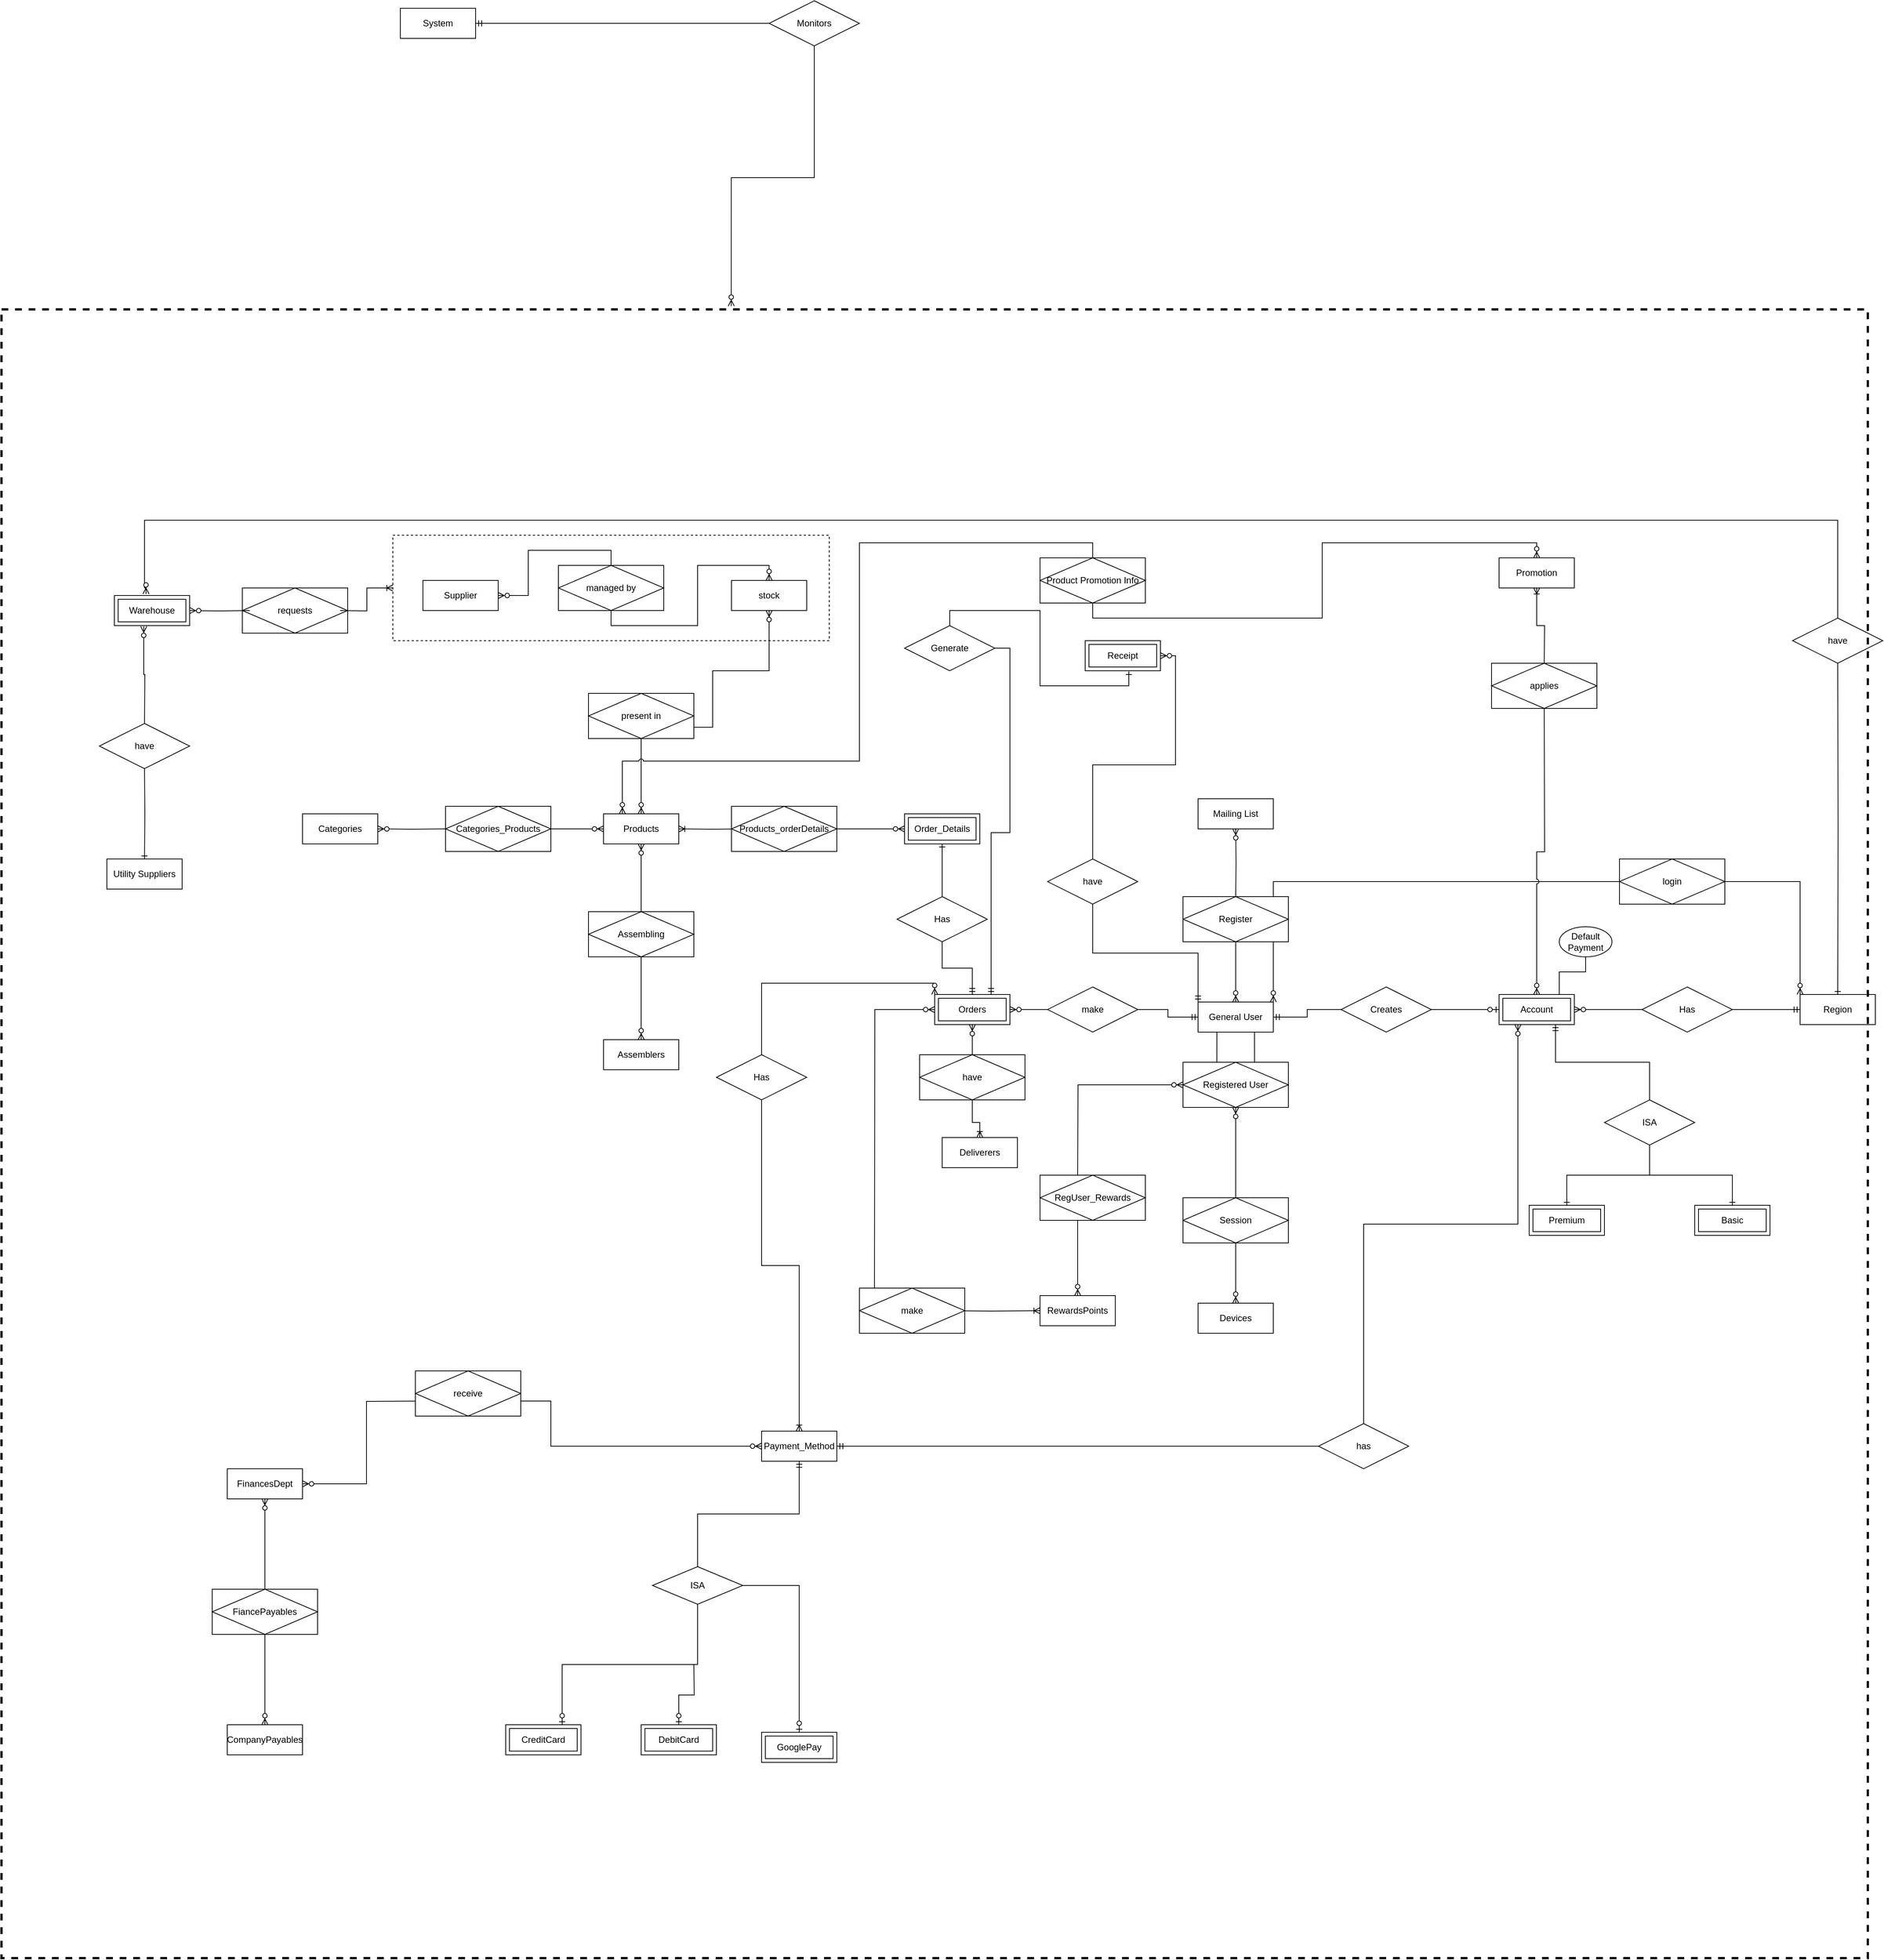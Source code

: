 <mxfile version="15.4.0" type="device"><diagram id="lLwFwpVOVjMw4JfB7SXQ" name="Page-1"><mxGraphModel dx="4601" dy="968" grid="1" gridSize="10" guides="1" tooltips="1" connect="1" arrows="1" fold="1" page="1" pageScale="1" pageWidth="3300" pageHeight="4681" math="0" shadow="0"><root><mxCell id="0"/><mxCell id="1" parent="0"/><mxCell id="LDDoB0KjO79u28bLE7Sz-1" style="edgeStyle=orthogonalEdgeStyle;rounded=0;orthogonalLoop=1;jettySize=auto;html=1;entryX=0.5;entryY=1;entryDx=0;entryDy=0;endArrow=none;endFill=0;startArrow=ERzeroToMany;startFill=1;" parent="1" source="LDDoB0KjO79u28bLE7Sz-8" edge="1"><mxGeometry relative="1" as="geometry"><mxPoint x="-1270" y="1990" as="targetPoint"/></mxGeometry></mxCell><mxCell id="LDDoB0KjO79u28bLE7Sz-2" style="edgeStyle=orthogonalEdgeStyle;rounded=0;orthogonalLoop=1;jettySize=auto;html=1;entryX=0;entryY=0.5;entryDx=0;entryDy=0;startArrow=ERmandOne;startFill=0;endArrow=none;endFill=0;" parent="1" source="LDDoB0KjO79u28bLE7Sz-8" target="LDDoB0KjO79u28bLE7Sz-19" edge="1"><mxGeometry relative="1" as="geometry"/></mxCell><mxCell id="LDDoB0KjO79u28bLE7Sz-3" style="edgeStyle=orthogonalEdgeStyle;rounded=0;orthogonalLoop=1;jettySize=auto;html=1;entryX=1;entryY=0.5;entryDx=0;entryDy=0;startArrow=ERmandOne;startFill=0;endArrow=none;endFill=0;" parent="1" source="LDDoB0KjO79u28bLE7Sz-8" target="LDDoB0KjO79u28bLE7Sz-39" edge="1"><mxGeometry relative="1" as="geometry"/></mxCell><mxCell id="LDDoB0KjO79u28bLE7Sz-4" style="edgeStyle=orthogonalEdgeStyle;rounded=0;orthogonalLoop=1;jettySize=auto;html=1;exitX=0;exitY=0;exitDx=0;exitDy=0;entryX=0.5;entryY=1;entryDx=0;entryDy=0;startArrow=ERmandOne;startFill=0;endArrow=none;endFill=0;" parent="1" source="LDDoB0KjO79u28bLE7Sz-8" target="LDDoB0KjO79u28bLE7Sz-98" edge="1"><mxGeometry relative="1" as="geometry"/></mxCell><mxCell id="LDDoB0KjO79u28bLE7Sz-5" style="edgeStyle=orthogonalEdgeStyle;rounded=0;orthogonalLoop=1;jettySize=auto;html=1;exitX=1;exitY=0;exitDx=0;exitDy=0;entryX=0;entryY=0.5;entryDx=0;entryDy=0;endArrow=none;endFill=0;startArrow=ERzeroToMany;startFill=1;jumpStyle=arc;" parent="1" source="LDDoB0KjO79u28bLE7Sz-8" target="LDDoB0KjO79u28bLE7Sz-104" edge="1"><mxGeometry relative="1" as="geometry"><mxPoint x="-880" y="1910" as="targetPoint"/></mxGeometry></mxCell><mxCell id="LDDoB0KjO79u28bLE7Sz-6" style="edgeStyle=orthogonalEdgeStyle;rounded=0;orthogonalLoop=1;jettySize=auto;html=1;exitX=0.25;exitY=1;exitDx=0;exitDy=0;entryX=0.321;entryY=0.083;entryDx=0;entryDy=0;entryPerimeter=0;startArrow=none;startFill=0;endArrow=none;endFill=0;" parent="1" source="LDDoB0KjO79u28bLE7Sz-8" target="LDDoB0KjO79u28bLE7Sz-14" edge="1"><mxGeometry relative="1" as="geometry"/></mxCell><mxCell id="LDDoB0KjO79u28bLE7Sz-7" style="edgeStyle=orthogonalEdgeStyle;rounded=0;orthogonalLoop=1;jettySize=auto;html=1;exitX=0.75;exitY=1;exitDx=0;exitDy=0;entryX=0.679;entryY=0;entryDx=0;entryDy=0;entryPerimeter=0;startArrow=none;startFill=0;endArrow=none;endFill=0;" parent="1" source="LDDoB0KjO79u28bLE7Sz-8" target="LDDoB0KjO79u28bLE7Sz-14" edge="1"><mxGeometry relative="1" as="geometry"/></mxCell><mxCell id="LDDoB0KjO79u28bLE7Sz-8" value="General User" style="whiteSpace=wrap;html=1;align=center;" parent="1" vertex="1"><mxGeometry x="-1320" y="2070" width="100" height="40" as="geometry"/></mxCell><mxCell id="LDDoB0KjO79u28bLE7Sz-9" value="Mailing List" style="whiteSpace=wrap;html=1;align=center;" parent="1" vertex="1"><mxGeometry x="-1320" y="1800" width="100" height="40" as="geometry"/></mxCell><mxCell id="LDDoB0KjO79u28bLE7Sz-10" style="edgeStyle=orthogonalEdgeStyle;rounded=0;orthogonalLoop=1;jettySize=auto;html=1;entryX=0.5;entryY=1;entryDx=0;entryDy=0;startArrow=none;startFill=0;endArrow=ERzeroToMany;endFill=0;" parent="1" target="LDDoB0KjO79u28bLE7Sz-9" edge="1"><mxGeometry relative="1" as="geometry"><mxPoint x="-1270" y="1930" as="sourcePoint"/></mxGeometry></mxCell><mxCell id="LDDoB0KjO79u28bLE7Sz-11" value="Register" style="shape=associativeEntity;whiteSpace=wrap;html=1;align=center;" parent="1" vertex="1"><mxGeometry x="-1340" y="1930" width="140" height="60" as="geometry"/></mxCell><mxCell id="LDDoB0KjO79u28bLE7Sz-12" style="edgeStyle=orthogonalEdgeStyle;rounded=0;orthogonalLoop=1;jettySize=auto;html=1;entryX=0.5;entryY=0;entryDx=0;entryDy=0;startArrow=ERzeroToMany;startFill=1;endArrow=none;endFill=0;" parent="1" source="LDDoB0KjO79u28bLE7Sz-14" target="LDDoB0KjO79u28bLE7Sz-16" edge="1"><mxGeometry relative="1" as="geometry"/></mxCell><mxCell id="LDDoB0KjO79u28bLE7Sz-13" style="edgeStyle=orthogonalEdgeStyle;rounded=0;orthogonalLoop=1;jettySize=auto;html=1;exitX=0;exitY=0.5;exitDx=0;exitDy=0;entryX=0.5;entryY=0;entryDx=0;entryDy=0;startArrow=ERzeroToMany;startFill=1;endArrow=none;endFill=0;" parent="1" source="LDDoB0KjO79u28bLE7Sz-14" edge="1"><mxGeometry relative="1" as="geometry"><mxPoint x="-1480" y="2300" as="targetPoint"/></mxGeometry></mxCell><mxCell id="LDDoB0KjO79u28bLE7Sz-14" value="Registered User" style="shape=associativeEntity;whiteSpace=wrap;html=1;align=center;" parent="1" vertex="1"><mxGeometry x="-1340" y="2150" width="140" height="60" as="geometry"/></mxCell><mxCell id="LDDoB0KjO79u28bLE7Sz-15" style="edgeStyle=orthogonalEdgeStyle;rounded=0;orthogonalLoop=1;jettySize=auto;html=1;entryX=0.5;entryY=0;entryDx=0;entryDy=0;startArrow=none;startFill=0;endArrow=ERzeroToMany;endFill=0;" parent="1" source="LDDoB0KjO79u28bLE7Sz-16" target="LDDoB0KjO79u28bLE7Sz-17" edge="1"><mxGeometry relative="1" as="geometry"/></mxCell><mxCell id="LDDoB0KjO79u28bLE7Sz-16" value="Session" style="shape=associativeEntity;whiteSpace=wrap;html=1;align=center;" parent="1" vertex="1"><mxGeometry x="-1340" y="2330" width="140" height="60" as="geometry"/></mxCell><mxCell id="LDDoB0KjO79u28bLE7Sz-17" value="Devices" style="whiteSpace=wrap;html=1;align=center;" parent="1" vertex="1"><mxGeometry x="-1320" y="2470" width="100" height="40" as="geometry"/></mxCell><mxCell id="LDDoB0KjO79u28bLE7Sz-18" style="edgeStyle=orthogonalEdgeStyle;rounded=0;orthogonalLoop=1;jettySize=auto;html=1;entryX=0;entryY=0.5;entryDx=0;entryDy=0;startArrow=none;startFill=0;endArrow=ERzeroToOne;endFill=0;" parent="1" source="LDDoB0KjO79u28bLE7Sz-19" target="LDDoB0KjO79u28bLE7Sz-23" edge="1"><mxGeometry relative="1" as="geometry"/></mxCell><mxCell id="LDDoB0KjO79u28bLE7Sz-19" value="Creates" style="shape=rhombus;perimeter=rhombusPerimeter;whiteSpace=wrap;html=1;align=center;" parent="1" vertex="1"><mxGeometry x="-1130" y="2050" width="120" height="60" as="geometry"/></mxCell><mxCell id="LDDoB0KjO79u28bLE7Sz-20" style="edgeStyle=orthogonalEdgeStyle;rounded=0;orthogonalLoop=1;jettySize=auto;html=1;entryX=0;entryY=0.5;entryDx=0;entryDy=0;startArrow=ERzeroToMany;startFill=1;endArrow=none;endFill=0;" parent="1" source="LDDoB0KjO79u28bLE7Sz-23" target="LDDoB0KjO79u28bLE7Sz-27" edge="1"><mxGeometry relative="1" as="geometry"/></mxCell><mxCell id="LDDoB0KjO79u28bLE7Sz-21" style="edgeStyle=orthogonalEdgeStyle;rounded=0;orthogonalLoop=1;jettySize=auto;html=1;exitX=0.75;exitY=1;exitDx=0;exitDy=0;startArrow=ERmandOne;startFill=0;endArrow=none;endFill=0;entryX=0.5;entryY=0;entryDx=0;entryDy=0;" parent="1" source="LDDoB0KjO79u28bLE7Sz-23" target="LDDoB0KjO79u28bLE7Sz-30" edge="1"><mxGeometry relative="1" as="geometry"><mxPoint x="-870" y="2150" as="targetPoint"/><Array as="points"><mxPoint x="-845" y="2150"/><mxPoint x="-720" y="2150"/></Array></mxGeometry></mxCell><mxCell id="LDDoB0KjO79u28bLE7Sz-22" style="edgeStyle=orthogonalEdgeStyle;rounded=0;orthogonalLoop=1;jettySize=auto;html=1;exitX=1;exitY=0;exitDx=0;exitDy=0;entryX=0.5;entryY=1;entryDx=0;entryDy=0;startArrow=none;startFill=0;endArrow=none;endFill=0;" parent="1" source="LDDoB0KjO79u28bLE7Sz-23" target="LDDoB0KjO79u28bLE7Sz-122" edge="1"><mxGeometry relative="1" as="geometry"><Array as="points"><mxPoint x="-840" y="2060"/><mxPoint x="-840" y="2030"/><mxPoint x="-805" y="2030"/></Array></mxGeometry></mxCell><mxCell id="LDDoB0KjO79u28bLE7Sz-132" style="edgeStyle=orthogonalEdgeStyle;rounded=0;orthogonalLoop=1;jettySize=auto;html=1;exitX=0.25;exitY=1;exitDx=0;exitDy=0;entryX=0.5;entryY=0;entryDx=0;entryDy=0;startArrow=ERzeroToMany;startFill=1;endArrow=none;endFill=0;" parent="1" source="LDDoB0KjO79u28bLE7Sz-23" target="LDDoB0KjO79u28bLE7Sz-131" edge="1"><mxGeometry relative="1" as="geometry"/></mxCell><mxCell id="LDDoB0KjO79u28bLE7Sz-23" value="Account" style="shape=ext;margin=3;double=1;whiteSpace=wrap;html=1;align=center;" parent="1" vertex="1"><mxGeometry x="-920" y="2060" width="100" height="40" as="geometry"/></mxCell><mxCell id="LDDoB0KjO79u28bLE7Sz-24" style="edgeStyle=orthogonalEdgeStyle;rounded=0;orthogonalLoop=1;jettySize=auto;html=1;exitX=0;exitY=0;exitDx=0;exitDy=0;entryX=1;entryY=0.5;entryDx=0;entryDy=0;endArrow=none;endFill=0;startArrow=ERzeroToMany;startFill=1;" parent="1" source="LDDoB0KjO79u28bLE7Sz-25" target="LDDoB0KjO79u28bLE7Sz-104" edge="1"><mxGeometry relative="1" as="geometry"/></mxCell><mxCell id="LDDoB0KjO79u28bLE7Sz-25" value="Region" style="whiteSpace=wrap;html=1;align=center;" parent="1" vertex="1"><mxGeometry x="-520" y="2060" width="100" height="40" as="geometry"/></mxCell><mxCell id="LDDoB0KjO79u28bLE7Sz-26" style="edgeStyle=orthogonalEdgeStyle;rounded=0;orthogonalLoop=1;jettySize=auto;html=1;entryX=0;entryY=0.5;entryDx=0;entryDy=0;startArrow=none;startFill=0;endArrow=ERmandOne;endFill=0;" parent="1" source="LDDoB0KjO79u28bLE7Sz-27" target="LDDoB0KjO79u28bLE7Sz-25" edge="1"><mxGeometry relative="1" as="geometry"/></mxCell><mxCell id="LDDoB0KjO79u28bLE7Sz-27" value="Has" style="shape=rhombus;perimeter=rhombusPerimeter;whiteSpace=wrap;html=1;align=center;" parent="1" vertex="1"><mxGeometry x="-730" y="2050" width="120" height="60" as="geometry"/></mxCell><mxCell id="LDDoB0KjO79u28bLE7Sz-28" style="edgeStyle=orthogonalEdgeStyle;rounded=0;orthogonalLoop=1;jettySize=auto;html=1;entryX=0.5;entryY=0;entryDx=0;entryDy=0;startArrow=none;startFill=0;endArrow=ERone;endFill=0;" parent="1" source="LDDoB0KjO79u28bLE7Sz-30" target="LDDoB0KjO79u28bLE7Sz-31" edge="1"><mxGeometry relative="1" as="geometry"/></mxCell><mxCell id="LDDoB0KjO79u28bLE7Sz-29" style="edgeStyle=orthogonalEdgeStyle;rounded=0;orthogonalLoop=1;jettySize=auto;html=1;exitX=0.5;exitY=1;exitDx=0;exitDy=0;entryX=0.5;entryY=0;entryDx=0;entryDy=0;startArrow=none;startFill=0;endArrow=ERone;endFill=0;" parent="1" source="LDDoB0KjO79u28bLE7Sz-30" target="LDDoB0KjO79u28bLE7Sz-32" edge="1"><mxGeometry relative="1" as="geometry"/></mxCell><mxCell id="LDDoB0KjO79u28bLE7Sz-30" value="ISA" style="shape=rhombus;perimeter=rhombusPerimeter;whiteSpace=wrap;html=1;align=center;" parent="1" vertex="1"><mxGeometry x="-780" y="2200" width="120" height="60" as="geometry"/></mxCell><mxCell id="LDDoB0KjO79u28bLE7Sz-31" value="Premium" style="shape=ext;margin=3;double=1;whiteSpace=wrap;html=1;align=center;" parent="1" vertex="1"><mxGeometry x="-880" y="2340" width="100" height="40" as="geometry"/></mxCell><mxCell id="LDDoB0KjO79u28bLE7Sz-32" value="Basic" style="shape=ext;margin=3;double=1;whiteSpace=wrap;html=1;align=center;" parent="1" vertex="1"><mxGeometry x="-660" y="2340" width="100" height="40" as="geometry"/></mxCell><mxCell id="LDDoB0KjO79u28bLE7Sz-33" value="Deliverers" style="whiteSpace=wrap;html=1;align=center;" parent="1" vertex="1"><mxGeometry x="-1660" y="2250" width="100" height="40" as="geometry"/></mxCell><mxCell id="LDDoB0KjO79u28bLE7Sz-34" style="edgeStyle=orthogonalEdgeStyle;rounded=0;orthogonalLoop=1;jettySize=auto;html=1;entryX=0.5;entryY=1;entryDx=0;entryDy=0;startArrow=ERmandOne;startFill=0;endArrow=none;endFill=0;exitX=0.5;exitY=0;exitDx=0;exitDy=0;" parent="1" source="LDDoB0KjO79u28bLE7Sz-37" target="LDDoB0KjO79u28bLE7Sz-49" edge="1"><mxGeometry relative="1" as="geometry"><mxPoint x="-1660" y="2050" as="sourcePoint"/></mxGeometry></mxCell><mxCell id="LDDoB0KjO79u28bLE7Sz-35" style="edgeStyle=orthogonalEdgeStyle;rounded=0;orthogonalLoop=1;jettySize=auto;html=1;exitX=0.5;exitY=1;exitDx=0;exitDy=0;startArrow=ERzeroToMany;startFill=1;endArrow=none;endFill=0;" parent="1" source="LDDoB0KjO79u28bLE7Sz-37" edge="1"><mxGeometry relative="1" as="geometry"><mxPoint x="-1620" y="2140" as="targetPoint"/></mxGeometry></mxCell><mxCell id="LDDoB0KjO79u28bLE7Sz-36" style="edgeStyle=orthogonalEdgeStyle;rounded=0;orthogonalLoop=1;jettySize=auto;html=1;exitX=0;exitY=0.5;exitDx=0;exitDy=0;entryX=0;entryY=0;entryDx=0;entryDy=0;startArrow=ERzeroToMany;startFill=1;endArrow=none;endFill=0;" parent="1" source="LDDoB0KjO79u28bLE7Sz-37" edge="1"><mxGeometry relative="1" as="geometry"><mxPoint x="-1750" y="2465" as="targetPoint"/></mxGeometry></mxCell><mxCell id="LDDoB0KjO79u28bLE7Sz-125" style="edgeStyle=orthogonalEdgeStyle;rounded=0;orthogonalLoop=1;jettySize=auto;html=1;exitX=0.75;exitY=0;exitDx=0;exitDy=0;entryX=1;entryY=0.5;entryDx=0;entryDy=0;startArrow=ERmandOne;startFill=0;endArrow=none;endFill=0;" parent="1" source="LDDoB0KjO79u28bLE7Sz-37" target="LDDoB0KjO79u28bLE7Sz-96" edge="1"><mxGeometry relative="1" as="geometry"/></mxCell><mxCell id="LDDoB0KjO79u28bLE7Sz-37" value="Orders" style="shape=ext;margin=3;double=1;whiteSpace=wrap;html=1;align=center;" parent="1" vertex="1"><mxGeometry x="-1670" y="2060" width="100" height="40" as="geometry"/></mxCell><mxCell id="LDDoB0KjO79u28bLE7Sz-38" style="edgeStyle=orthogonalEdgeStyle;rounded=0;orthogonalLoop=1;jettySize=auto;html=1;entryX=1;entryY=0.5;entryDx=0;entryDy=0;startArrow=none;startFill=0;endArrow=ERzeroToMany;endFill=0;" parent="1" source="LDDoB0KjO79u28bLE7Sz-39" target="LDDoB0KjO79u28bLE7Sz-37" edge="1"><mxGeometry relative="1" as="geometry"/></mxCell><mxCell id="LDDoB0KjO79u28bLE7Sz-39" value="make" style="shape=rhombus;perimeter=rhombusPerimeter;whiteSpace=wrap;html=1;align=center;" parent="1" vertex="1"><mxGeometry x="-1520" y="2050" width="120" height="60" as="geometry"/></mxCell><mxCell id="LDDoB0KjO79u28bLE7Sz-40" style="edgeStyle=orthogonalEdgeStyle;rounded=0;orthogonalLoop=1;jettySize=auto;html=1;exitX=0.5;exitY=1;exitDx=0;exitDy=0;entryX=0.5;entryY=0;entryDx=0;entryDy=0;startArrow=ERone;startFill=0;endArrow=none;endFill=0;" parent="1" source="LDDoB0KjO79u28bLE7Sz-43" target="LDDoB0KjO79u28bLE7Sz-49" edge="1"><mxGeometry relative="1" as="geometry"/></mxCell><mxCell id="LDDoB0KjO79u28bLE7Sz-41" style="edgeStyle=orthogonalEdgeStyle;rounded=0;orthogonalLoop=1;jettySize=auto;html=1;entryX=1;entryY=0.5;entryDx=0;entryDy=0;startArrow=ERzeroToMany;startFill=1;endArrow=none;endFill=0;" parent="1" source="LDDoB0KjO79u28bLE7Sz-43" edge="1"><mxGeometry relative="1" as="geometry"><mxPoint x="-1800" y="1840" as="targetPoint"/></mxGeometry></mxCell><mxCell id="LDDoB0KjO79u28bLE7Sz-42" style="edgeStyle=orthogonalEdgeStyle;rounded=0;orthogonalLoop=1;jettySize=auto;html=1;exitX=0;exitY=0;exitDx=0;exitDy=0;entryX=0.5;entryY=0;entryDx=0;entryDy=0;startArrow=ERzeroToMany;startFill=1;endArrow=none;endFill=0;" parent="1" source="LDDoB0KjO79u28bLE7Sz-37" target="LDDoB0KjO79u28bLE7Sz-62" edge="1"><mxGeometry relative="1" as="geometry"><Array as="points"><mxPoint x="-1670" y="2045"/><mxPoint x="-1900" y="2045"/></Array></mxGeometry></mxCell><mxCell id="LDDoB0KjO79u28bLE7Sz-43" value="Order_Details" style="shape=ext;margin=3;double=1;whiteSpace=wrap;html=1;align=center;" parent="1" vertex="1"><mxGeometry x="-1710" y="1820" width="100" height="40" as="geometry"/></mxCell><mxCell id="LDDoB0KjO79u28bLE7Sz-44" style="edgeStyle=orthogonalEdgeStyle;rounded=0;orthogonalLoop=1;jettySize=auto;html=1;entryX=0.5;entryY=1;entryDx=0;entryDy=0;startArrow=ERzeroToMany;startFill=1;endArrow=none;endFill=0;" parent="1" source="LDDoB0KjO79u28bLE7Sz-48" edge="1"><mxGeometry relative="1" as="geometry"><mxPoint x="-2060" y="1720" as="targetPoint"/></mxGeometry></mxCell><mxCell id="LDDoB0KjO79u28bLE7Sz-45" style="edgeStyle=orthogonalEdgeStyle;rounded=0;orthogonalLoop=1;jettySize=auto;html=1;exitX=0;exitY=0.5;exitDx=0;exitDy=0;entryX=1;entryY=0.5;entryDx=0;entryDy=0;startArrow=ERzeroToMany;startFill=1;endArrow=none;endFill=0;" parent="1" source="LDDoB0KjO79u28bLE7Sz-48" edge="1"><mxGeometry relative="1" as="geometry"><mxPoint x="-2200" y="1840" as="targetPoint"/></mxGeometry></mxCell><mxCell id="LDDoB0KjO79u28bLE7Sz-46" style="edgeStyle=orthogonalEdgeStyle;rounded=0;orthogonalLoop=1;jettySize=auto;html=1;entryX=0.5;entryY=0;entryDx=0;entryDy=0;startArrow=ERzeroToMany;startFill=1;endArrow=none;endFill=0;" parent="1" source="LDDoB0KjO79u28bLE7Sz-48" target="LDDoB0KjO79u28bLE7Sz-60" edge="1"><mxGeometry relative="1" as="geometry"/></mxCell><mxCell id="LDDoB0KjO79u28bLE7Sz-47" style="edgeStyle=orthogonalEdgeStyle;rounded=0;orthogonalLoop=1;jettySize=auto;html=1;entryX=0.5;entryY=0;entryDx=0;entryDy=0;startArrow=ERzeroToMany;startFill=1;endArrow=none;endFill=0;jumpStyle=arc;" parent="1" target="LDDoB0KjO79u28bLE7Sz-116" edge="1"><mxGeometry relative="1" as="geometry"><mxPoint x="-2085" y="1820" as="sourcePoint"/><Array as="points"><mxPoint x="-2085" y="1750"/><mxPoint x="-1770" y="1750"/><mxPoint x="-1770" y="1460"/><mxPoint x="-1460" y="1460"/></Array></mxGeometry></mxCell><mxCell id="LDDoB0KjO79u28bLE7Sz-48" value="Products" style="whiteSpace=wrap;html=1;align=center;" parent="1" vertex="1"><mxGeometry x="-2110" y="1820" width="100" height="40" as="geometry"/></mxCell><mxCell id="LDDoB0KjO79u28bLE7Sz-49" value="Has" style="shape=rhombus;perimeter=rhombusPerimeter;whiteSpace=wrap;html=1;align=center;" parent="1" vertex="1"><mxGeometry x="-1720" y="1930" width="120" height="60" as="geometry"/></mxCell><mxCell id="LDDoB0KjO79u28bLE7Sz-50" style="edgeStyle=orthogonalEdgeStyle;rounded=0;orthogonalLoop=1;jettySize=auto;html=1;entryX=1;entryY=0.5;entryDx=0;entryDy=0;startArrow=none;startFill=0;endArrow=ERoneToMany;endFill=0;" parent="1" target="LDDoB0KjO79u28bLE7Sz-48" edge="1"><mxGeometry relative="1" as="geometry"><mxPoint x="-1920" y="1840" as="sourcePoint"/></mxGeometry></mxCell><mxCell id="LDDoB0KjO79u28bLE7Sz-51" style="edgeStyle=orthogonalEdgeStyle;rounded=0;orthogonalLoop=1;jettySize=auto;html=1;exitX=0.5;exitY=1;exitDx=0;exitDy=0;entryX=0.5;entryY=0;entryDx=0;entryDy=0;startArrow=none;startFill=0;endArrow=ERoneToMany;endFill=0;" parent="1" source="LDDoB0KjO79u28bLE7Sz-119" target="LDDoB0KjO79u28bLE7Sz-33" edge="1"><mxGeometry relative="1" as="geometry"><mxPoint x="-1660" y="2210" as="sourcePoint"/><Array as="points"><mxPoint x="-1620" y="2230"/><mxPoint x="-1610" y="2230"/></Array></mxGeometry></mxCell><mxCell id="fJ_3lazaWQ9yYtmhcmTi-6" style="edgeStyle=orthogonalEdgeStyle;rounded=0;orthogonalLoop=1;jettySize=auto;html=1;entryX=1;entryY=0.75;entryDx=0;entryDy=0;startArrow=ERzeroToMany;startFill=1;endArrow=none;endFill=0;" edge="1" parent="1" source="LDDoB0KjO79u28bLE7Sz-53" target="LDDoB0KjO79u28bLE7Sz-55"><mxGeometry relative="1" as="geometry"><Array as="points"><mxPoint x="-1890" y="1630"/><mxPoint x="-1965" y="1630"/><mxPoint x="-1965" y="1705"/></Array></mxGeometry></mxCell><mxCell id="LDDoB0KjO79u28bLE7Sz-53" value="stock" style="whiteSpace=wrap;html=1;align=center;" parent="1" vertex="1"><mxGeometry x="-1940" y="1510" width="100" height="40" as="geometry"/></mxCell><mxCell id="LDDoB0KjO79u28bLE7Sz-55" value="present in" style="shape=associativeEntity;whiteSpace=wrap;html=1;align=center;" parent="1" vertex="1"><mxGeometry x="-2130" y="1660" width="140" height="60" as="geometry"/></mxCell><mxCell id="LDDoB0KjO79u28bLE7Sz-56" style="edgeStyle=orthogonalEdgeStyle;rounded=0;orthogonalLoop=1;jettySize=auto;html=1;entryX=1;entryY=0.5;entryDx=0;entryDy=0;startArrow=none;startFill=0;endArrow=ERzeroToMany;endFill=0;" parent="1" target="LDDoB0KjO79u28bLE7Sz-57" edge="1"><mxGeometry relative="1" as="geometry"><mxPoint x="-2320" y="1840" as="sourcePoint"/></mxGeometry></mxCell><mxCell id="LDDoB0KjO79u28bLE7Sz-57" value="Categories" style="whiteSpace=wrap;html=1;align=center;" parent="1" vertex="1"><mxGeometry x="-2510" y="1820" width="100" height="40" as="geometry"/></mxCell><mxCell id="LDDoB0KjO79u28bLE7Sz-58" value="Categories_Products" style="shape=associativeEntity;whiteSpace=wrap;html=1;align=center;" parent="1" vertex="1"><mxGeometry x="-2320" y="1810" width="140" height="60" as="geometry"/></mxCell><mxCell id="LDDoB0KjO79u28bLE7Sz-59" style="edgeStyle=orthogonalEdgeStyle;rounded=0;orthogonalLoop=1;jettySize=auto;html=1;exitX=0.5;exitY=1;exitDx=0;exitDy=0;entryX=0.5;entryY=0;entryDx=0;entryDy=0;startArrow=none;startFill=0;endArrow=ERzeroToMany;endFill=0;" parent="1" source="LDDoB0KjO79u28bLE7Sz-60" target="LDDoB0KjO79u28bLE7Sz-61" edge="1"><mxGeometry relative="1" as="geometry"/></mxCell><mxCell id="LDDoB0KjO79u28bLE7Sz-60" value="Assembling" style="shape=associativeEntity;whiteSpace=wrap;html=1;align=center;" parent="1" vertex="1"><mxGeometry x="-2130" y="1950" width="140" height="60" as="geometry"/></mxCell><mxCell id="LDDoB0KjO79u28bLE7Sz-61" value="Assemblers" style="whiteSpace=wrap;html=1;align=center;" parent="1" vertex="1"><mxGeometry x="-2110" y="2120" width="100" height="40" as="geometry"/></mxCell><mxCell id="LDDoB0KjO79u28bLE7Sz-62" value="Has" style="shape=rhombus;perimeter=rhombusPerimeter;whiteSpace=wrap;html=1;align=center;" parent="1" vertex="1"><mxGeometry x="-1960" y="2140" width="120" height="60" as="geometry"/></mxCell><mxCell id="LDDoB0KjO79u28bLE7Sz-63" style="edgeStyle=orthogonalEdgeStyle;rounded=0;orthogonalLoop=1;jettySize=auto;html=1;entryX=0.5;entryY=1;entryDx=0;entryDy=0;startArrow=ERoneToMany;startFill=0;endArrow=none;endFill=0;" parent="1" source="LDDoB0KjO79u28bLE7Sz-65" target="LDDoB0KjO79u28bLE7Sz-62" edge="1"><mxGeometry relative="1" as="geometry"/></mxCell><mxCell id="LDDoB0KjO79u28bLE7Sz-64" style="edgeStyle=orthogonalEdgeStyle;rounded=0;orthogonalLoop=1;jettySize=auto;html=1;exitX=0;exitY=0.5;exitDx=0;exitDy=0;entryX=1;entryY=0.5;entryDx=0;entryDy=0;endArrow=none;endFill=0;startArrow=ERzeroToMany;startFill=1;" parent="1" source="LDDoB0KjO79u28bLE7Sz-65" edge="1"><mxGeometry relative="1" as="geometry"><mxPoint x="-2220" y="2600.0" as="targetPoint"/><Array as="points"><mxPoint x="-2180" y="2660"/><mxPoint x="-2180" y="2600"/></Array></mxGeometry></mxCell><mxCell id="LDDoB0KjO79u28bLE7Sz-65" value="Payment_Method" style="whiteSpace=wrap;html=1;align=center;" parent="1" vertex="1"><mxGeometry x="-1900" y="2640" width="100" height="40" as="geometry"/></mxCell><mxCell id="LDDoB0KjO79u28bLE7Sz-66" style="edgeStyle=orthogonalEdgeStyle;rounded=0;orthogonalLoop=1;jettySize=auto;html=1;exitX=0.5;exitY=1;exitDx=0;exitDy=0;startArrow=none;startFill=0;endArrow=none;endFill=0;" parent="1" source="LDDoB0KjO79u28bLE7Sz-65" target="LDDoB0KjO79u28bLE7Sz-65" edge="1"><mxGeometry relative="1" as="geometry"/></mxCell><mxCell id="LDDoB0KjO79u28bLE7Sz-69" style="edgeStyle=orthogonalEdgeStyle;rounded=0;orthogonalLoop=1;jettySize=auto;html=1;exitX=0.5;exitY=0;exitDx=0;exitDy=0;entryX=0.5;entryY=1;entryDx=0;entryDy=0;startArrow=none;startFill=0;endArrow=ERmandOne;endFill=0;" parent="1" source="LDDoB0KjO79u28bLE7Sz-70" target="LDDoB0KjO79u28bLE7Sz-65" edge="1"><mxGeometry relative="1" as="geometry"/></mxCell><mxCell id="LDDoB0KjO79u28bLE7Sz-128" style="edgeStyle=orthogonalEdgeStyle;rounded=0;orthogonalLoop=1;jettySize=auto;html=1;exitX=0.5;exitY=1;exitDx=0;exitDy=0;entryX=0.75;entryY=0;entryDx=0;entryDy=0;startArrow=none;startFill=0;endArrow=ERzeroToOne;endFill=0;" parent="1" source="LDDoB0KjO79u28bLE7Sz-70" target="LDDoB0KjO79u28bLE7Sz-72" edge="1"><mxGeometry relative="1" as="geometry"/></mxCell><mxCell id="LDDoB0KjO79u28bLE7Sz-130" style="edgeStyle=orthogonalEdgeStyle;rounded=0;orthogonalLoop=1;jettySize=auto;html=1;entryX=0.5;entryY=0;entryDx=0;entryDy=0;startArrow=none;startFill=0;endArrow=ERzeroToOne;endFill=0;" parent="1" source="LDDoB0KjO79u28bLE7Sz-70" target="LDDoB0KjO79u28bLE7Sz-74" edge="1"><mxGeometry relative="1" as="geometry"/></mxCell><mxCell id="LDDoB0KjO79u28bLE7Sz-70" value="ISA" style="shape=rhombus;perimeter=rhombusPerimeter;whiteSpace=wrap;html=1;align=center;" parent="1" vertex="1"><mxGeometry x="-2045" y="2820" width="120" height="50" as="geometry"/></mxCell><mxCell id="LDDoB0KjO79u28bLE7Sz-72" value="CreditCard" style="shape=ext;margin=3;double=1;whiteSpace=wrap;html=1;align=center;" parent="1" vertex="1"><mxGeometry x="-2240" y="3030" width="100" height="40" as="geometry"/></mxCell><mxCell id="LDDoB0KjO79u28bLE7Sz-129" style="edgeStyle=orthogonalEdgeStyle;rounded=0;orthogonalLoop=1;jettySize=auto;html=1;exitX=0.5;exitY=0;exitDx=0;exitDy=0;startArrow=ERzeroToOne;startFill=0;endArrow=none;endFill=0;" parent="1" source="LDDoB0KjO79u28bLE7Sz-73" edge="1"><mxGeometry relative="1" as="geometry"><mxPoint x="-1990" y="2950" as="targetPoint"/></mxGeometry></mxCell><mxCell id="LDDoB0KjO79u28bLE7Sz-73" value="DebitCard" style="shape=ext;margin=3;double=1;whiteSpace=wrap;html=1;align=center;" parent="1" vertex="1"><mxGeometry x="-2060" y="3030" width="100" height="40" as="geometry"/></mxCell><mxCell id="LDDoB0KjO79u28bLE7Sz-74" value="GooglePay" style="shape=ext;margin=3;double=1;whiteSpace=wrap;html=1;align=center;" parent="1" vertex="1"><mxGeometry x="-1900" y="3040" width="100" height="40" as="geometry"/></mxCell><mxCell id="LDDoB0KjO79u28bLE7Sz-143" style="edgeStyle=orthogonalEdgeStyle;rounded=0;orthogonalLoop=1;jettySize=auto;html=1;exitX=0.5;exitY=1;exitDx=0;exitDy=0;entryX=0.391;entryY=-0.002;entryDx=0;entryDy=0;entryPerimeter=0;startArrow=none;startFill=0;endArrow=ERzeroToMany;endFill=0;" parent="1" source="LDDoB0KjO79u28bLE7Sz-76" target="LDDoB0KjO79u28bLE7Sz-103" edge="1"><mxGeometry relative="1" as="geometry"/></mxCell><mxCell id="LDDoB0KjO79u28bLE7Sz-76" value="Monitors" style="shape=rhombus;perimeter=rhombusPerimeter;whiteSpace=wrap;html=1;align=center;strokeWidth=1;fillColor=none;" parent="1" vertex="1"><mxGeometry x="-1890" y="740" width="120" height="60" as="geometry"/></mxCell><mxCell id="LDDoB0KjO79u28bLE7Sz-77" style="edgeStyle=orthogonalEdgeStyle;rounded=0;orthogonalLoop=1;jettySize=auto;html=1;exitX=1;exitY=0.5;exitDx=0;exitDy=0;entryX=0;entryY=0.5;entryDx=0;entryDy=0;startArrow=ERmandOne;startFill=0;endArrow=none;endFill=0;" parent="1" source="LDDoB0KjO79u28bLE7Sz-78" target="LDDoB0KjO79u28bLE7Sz-76" edge="1"><mxGeometry relative="1" as="geometry"/></mxCell><mxCell id="LDDoB0KjO79u28bLE7Sz-78" value="System" style="whiteSpace=wrap;html=1;align=center;strokeWidth=1;fillColor=none;" parent="1" vertex="1"><mxGeometry x="-2380" y="750" width="100" height="40" as="geometry"/></mxCell><mxCell id="LDDoB0KjO79u28bLE7Sz-79" style="edgeStyle=orthogonalEdgeStyle;rounded=0;orthogonalLoop=1;jettySize=auto;html=1;startArrow=ERzeroToMany;startFill=1;endArrow=none;endFill=0;exitX=0.42;exitY=-0.05;exitDx=0;exitDy=0;exitPerimeter=0;jumpStyle=arc;" parent="1" source="LDDoB0KjO79u28bLE7Sz-106" edge="1"><mxGeometry relative="1" as="geometry"><mxPoint x="-470" y="1560" as="targetPoint"/><Array as="points"><mxPoint x="-2718" y="1520"/><mxPoint x="-2720" y="1520"/><mxPoint x="-2720" y="1430"/><mxPoint x="-470" y="1430"/></Array><mxPoint x="-2720" y="1520" as="sourcePoint"/></mxGeometry></mxCell><mxCell id="LDDoB0KjO79u28bLE7Sz-80" style="edgeStyle=orthogonalEdgeStyle;rounded=0;orthogonalLoop=1;jettySize=auto;html=1;exitX=0.39;exitY=1.025;exitDx=0;exitDy=0;entryX=0.5;entryY=0;entryDx=0;entryDy=0;startArrow=ERzeroToMany;startFill=1;endArrow=none;endFill=0;exitPerimeter=0;" parent="1" source="LDDoB0KjO79u28bLE7Sz-106" edge="1"><mxGeometry relative="1" as="geometry"><mxPoint x="-2720" y="1580" as="sourcePoint"/><mxPoint x="-2720" y="1700" as="targetPoint"/></mxGeometry></mxCell><mxCell id="LDDoB0KjO79u28bLE7Sz-82" style="edgeStyle=orthogonalEdgeStyle;rounded=0;orthogonalLoop=1;jettySize=auto;html=1;entryX=0.5;entryY=0;entryDx=0;entryDy=0;startArrow=none;startFill=0;endArrow=ERone;endFill=0;" parent="1" target="LDDoB0KjO79u28bLE7Sz-25" edge="1"><mxGeometry relative="1" as="geometry"><mxPoint x="-470" y="1620" as="sourcePoint"/></mxGeometry></mxCell><mxCell id="LDDoB0KjO79u28bLE7Sz-83" value="Utility Suppliers" style="whiteSpace=wrap;html=1;align=center;strokeWidth=1;fillColor=none;" parent="1" vertex="1"><mxGeometry x="-2770" y="1880" width="100" height="40" as="geometry"/></mxCell><mxCell id="LDDoB0KjO79u28bLE7Sz-84" style="edgeStyle=orthogonalEdgeStyle;rounded=0;orthogonalLoop=1;jettySize=auto;html=1;exitX=0.5;exitY=1;exitDx=0;exitDy=0;entryX=0.5;entryY=0;entryDx=0;entryDy=0;startArrow=none;startFill=0;endArrow=ERone;endFill=0;" parent="1" target="LDDoB0KjO79u28bLE7Sz-83" edge="1"><mxGeometry relative="1" as="geometry"><mxPoint x="-2720" y="1760" as="sourcePoint"/></mxGeometry></mxCell><mxCell id="LDDoB0KjO79u28bLE7Sz-86" style="edgeStyle=orthogonalEdgeStyle;rounded=0;orthogonalLoop=1;jettySize=auto;html=1;exitX=0.5;exitY=1;exitDx=0;exitDy=0;entryX=0.5;entryY=0;entryDx=0;entryDy=0;startArrow=ERzeroToMany;startFill=1;endArrow=none;endFill=0;" parent="1" source="LDDoB0KjO79u28bLE7Sz-87" target="LDDoB0KjO79u28bLE7Sz-92" edge="1"><mxGeometry relative="1" as="geometry"/></mxCell><mxCell id="LDDoB0KjO79u28bLE7Sz-87" value="FinancesDept" style="whiteSpace=wrap;html=1;align=center;strokeWidth=1;fillColor=none;" parent="1" vertex="1"><mxGeometry x="-2610" y="2690" width="100" height="40" as="geometry"/></mxCell><mxCell id="LDDoB0KjO79u28bLE7Sz-88" style="edgeStyle=orthogonalEdgeStyle;rounded=0;orthogonalLoop=1;jettySize=auto;html=1;exitX=0;exitY=0.5;exitDx=0;exitDy=0;entryX=1;entryY=0.5;entryDx=0;entryDy=0;startArrow=none;startFill=0;endArrow=ERzeroToMany;endFill=0;" parent="1" target="LDDoB0KjO79u28bLE7Sz-87" edge="1"><mxGeometry relative="1" as="geometry"><mxPoint x="-2340" y="2600.0" as="sourcePoint"/></mxGeometry></mxCell><mxCell id="LDDoB0KjO79u28bLE7Sz-90" value="CompanyPayables" style="whiteSpace=wrap;html=1;align=center;strokeWidth=1;fillColor=none;" parent="1" vertex="1"><mxGeometry x="-2610" y="3030" width="100" height="40" as="geometry"/></mxCell><mxCell id="LDDoB0KjO79u28bLE7Sz-91" style="edgeStyle=orthogonalEdgeStyle;rounded=0;orthogonalLoop=1;jettySize=auto;html=1;exitX=0.5;exitY=1;exitDx=0;exitDy=0;entryX=0.5;entryY=0;entryDx=0;entryDy=0;startArrow=none;startFill=0;endArrow=ERzeroToMany;endFill=0;" parent="1" source="LDDoB0KjO79u28bLE7Sz-92" target="LDDoB0KjO79u28bLE7Sz-90" edge="1"><mxGeometry relative="1" as="geometry"/></mxCell><mxCell id="LDDoB0KjO79u28bLE7Sz-92" value="FiancePayables" style="shape=associativeEntity;whiteSpace=wrap;html=1;align=center;strokeWidth=1;fillColor=none;" parent="1" vertex="1"><mxGeometry x="-2630" y="2850" width="140" height="60" as="geometry"/></mxCell><mxCell id="LDDoB0KjO79u28bLE7Sz-93" value="Receipt" style="shape=ext;margin=3;double=1;whiteSpace=wrap;html=1;align=center;strokeWidth=1;fillColor=none;" parent="1" vertex="1"><mxGeometry x="-1470" y="1590" width="100" height="40" as="geometry"/></mxCell><mxCell id="LDDoB0KjO79u28bLE7Sz-94" style="edgeStyle=orthogonalEdgeStyle;rounded=0;orthogonalLoop=1;jettySize=auto;html=1;exitX=0.5;exitY=0;exitDx=0;exitDy=0;entryX=0.58;entryY=1.025;entryDx=0;entryDy=0;entryPerimeter=0;startArrow=none;startFill=0;endArrow=ERone;endFill=0;" parent="1" source="LDDoB0KjO79u28bLE7Sz-96" target="LDDoB0KjO79u28bLE7Sz-93" edge="1"><mxGeometry relative="1" as="geometry"/></mxCell><mxCell id="LDDoB0KjO79u28bLE7Sz-96" value="Generate" style="shape=rhombus;perimeter=rhombusPerimeter;whiteSpace=wrap;html=1;align=center;strokeWidth=1;fillColor=none;" parent="1" vertex="1"><mxGeometry x="-1710" y="1570" width="120" height="60" as="geometry"/></mxCell><mxCell id="LDDoB0KjO79u28bLE7Sz-97" style="edgeStyle=orthogonalEdgeStyle;rounded=0;orthogonalLoop=1;jettySize=auto;html=1;exitX=0.5;exitY=0;exitDx=0;exitDy=0;entryX=1;entryY=0.5;entryDx=0;entryDy=0;startArrow=none;startFill=0;endArrow=ERzeroToMany;endFill=0;jumpStyle=arc;" parent="1" source="LDDoB0KjO79u28bLE7Sz-98" target="LDDoB0KjO79u28bLE7Sz-93" edge="1"><mxGeometry relative="1" as="geometry"/></mxCell><mxCell id="LDDoB0KjO79u28bLE7Sz-98" value="have" style="shape=rhombus;perimeter=rhombusPerimeter;whiteSpace=wrap;html=1;align=center;strokeWidth=1;fillColor=none;" parent="1" vertex="1"><mxGeometry x="-1520" y="1880" width="120" height="60" as="geometry"/></mxCell><mxCell id="LDDoB0KjO79u28bLE7Sz-99" value="RewardsPoints" style="whiteSpace=wrap;html=1;align=center;strokeWidth=1;fillColor=none;" parent="1" vertex="1"><mxGeometry x="-1530" y="2460" width="100" height="40" as="geometry"/></mxCell><mxCell id="LDDoB0KjO79u28bLE7Sz-100" style="edgeStyle=orthogonalEdgeStyle;rounded=0;orthogonalLoop=1;jettySize=auto;html=1;exitX=0.5;exitY=1;exitDx=0;exitDy=0;startArrow=none;startFill=0;endArrow=ERzeroToMany;endFill=0;" parent="1" target="LDDoB0KjO79u28bLE7Sz-99" edge="1"><mxGeometry relative="1" as="geometry"><mxPoint x="-1480" y="2360" as="sourcePoint"/><Array as="points"><mxPoint x="-1480" y="2400"/><mxPoint x="-1480" y="2400"/></Array></mxGeometry></mxCell><mxCell id="LDDoB0KjO79u28bLE7Sz-101" style="edgeStyle=orthogonalEdgeStyle;rounded=0;orthogonalLoop=1;jettySize=auto;html=1;exitX=1;exitY=0.5;exitDx=0;exitDy=0;entryX=0;entryY=0.5;entryDx=0;entryDy=0;startArrow=none;startFill=0;endArrow=ERoneToMany;endFill=0;" parent="1" target="LDDoB0KjO79u28bLE7Sz-99" edge="1"><mxGeometry relative="1" as="geometry"><mxPoint x="-1660" y="2480" as="sourcePoint"/></mxGeometry></mxCell><mxCell id="LDDoB0KjO79u28bLE7Sz-102" value="RegUser_Rewards" style="shape=associativeEntity;whiteSpace=wrap;html=1;align=center;strokeWidth=1;fillColor=none;" parent="1" vertex="1"><mxGeometry x="-1530" y="2300" width="140" height="60" as="geometry"/></mxCell><mxCell id="LDDoB0KjO79u28bLE7Sz-104" value="login" style="shape=associativeEntity;whiteSpace=wrap;html=1;align=center;" parent="1" vertex="1"><mxGeometry x="-760" y="1880" width="140" height="60" as="geometry"/></mxCell><mxCell id="LDDoB0KjO79u28bLE7Sz-105" value="have" style="shape=rhombus;perimeter=rhombusPerimeter;whiteSpace=wrap;html=1;align=center;" parent="1" vertex="1"><mxGeometry x="-2780" y="1700" width="120" height="60" as="geometry"/></mxCell><mxCell id="LDDoB0KjO79u28bLE7Sz-106" value="Warehouse" style="shape=ext;margin=3;double=1;whiteSpace=wrap;html=1;align=center;" parent="1" vertex="1"><mxGeometry x="-2760" y="1530" width="100" height="40" as="geometry"/></mxCell><mxCell id="LDDoB0KjO79u28bLE7Sz-108" value="have" style="shape=rhombus;perimeter=rhombusPerimeter;whiteSpace=wrap;html=1;align=center;" parent="1" vertex="1"><mxGeometry x="-530" y="1560" width="120" height="60" as="geometry"/></mxCell><mxCell id="fJ_3lazaWQ9yYtmhcmTi-5" style="edgeStyle=orthogonalEdgeStyle;rounded=0;orthogonalLoop=1;jettySize=auto;html=1;entryX=0.5;entryY=0;entryDx=0;entryDy=0;endArrow=none;endFill=0;startArrow=ERzeroToMany;startFill=1;" edge="1" parent="1" source="LDDoB0KjO79u28bLE7Sz-110" target="LDDoB0KjO79u28bLE7Sz-112"><mxGeometry relative="1" as="geometry"/></mxCell><mxCell id="LDDoB0KjO79u28bLE7Sz-110" value="Supplier" style="whiteSpace=wrap;html=1;align=center;" parent="1" vertex="1"><mxGeometry x="-2350" y="1510" width="100" height="40" as="geometry"/></mxCell><mxCell id="LDDoB0KjO79u28bLE7Sz-111" style="edgeStyle=orthogonalEdgeStyle;rounded=0;orthogonalLoop=1;jettySize=auto;html=1;exitX=0.5;exitY=1;exitDx=0;exitDy=0;endArrow=ERzeroToMany;endFill=0;startArrow=none;startFill=0;jumpStyle=arc;entryX=0.5;entryY=0;entryDx=0;entryDy=0;" parent="1" source="LDDoB0KjO79u28bLE7Sz-112" target="LDDoB0KjO79u28bLE7Sz-53" edge="1"><mxGeometry relative="1" as="geometry"><mxPoint x="-2215" y="1530" as="targetPoint"/></mxGeometry></mxCell><mxCell id="LDDoB0KjO79u28bLE7Sz-112" value="managed by" style="shape=associativeEntity;whiteSpace=wrap;html=1;align=center;" parent="1" vertex="1"><mxGeometry x="-2170" y="1490" width="140" height="60" as="geometry"/></mxCell><mxCell id="LDDoB0KjO79u28bLE7Sz-113" style="edgeStyle=orthogonalEdgeStyle;rounded=0;orthogonalLoop=1;jettySize=auto;html=1;exitX=0.5;exitY=1;exitDx=0;exitDy=0;entryX=0.5;entryY=0;entryDx=0;entryDy=0;startArrow=ERoneToMany;startFill=0;endArrow=none;endFill=0;" parent="1" source="LDDoB0KjO79u28bLE7Sz-114" edge="1"><mxGeometry relative="1" as="geometry"><mxPoint x="-860" y="1620" as="targetPoint"/></mxGeometry></mxCell><mxCell id="LDDoB0KjO79u28bLE7Sz-114" value="Promotion" style="whiteSpace=wrap;html=1;align=center;" parent="1" vertex="1"><mxGeometry x="-920" y="1480" width="100" height="40" as="geometry"/></mxCell><mxCell id="LDDoB0KjO79u28bLE7Sz-115" style="edgeStyle=orthogonalEdgeStyle;rounded=0;orthogonalLoop=1;jettySize=auto;html=1;exitX=0.5;exitY=1;exitDx=0;exitDy=0;entryX=0.5;entryY=0;entryDx=0;entryDy=0;startArrow=none;startFill=0;endArrow=ERzeroToMany;endFill=0;" parent="1" source="LDDoB0KjO79u28bLE7Sz-116" target="LDDoB0KjO79u28bLE7Sz-114" edge="1"><mxGeometry relative="1" as="geometry"/></mxCell><mxCell id="LDDoB0KjO79u28bLE7Sz-116" value="Product Promotion Info" style="shape=associativeEntity;whiteSpace=wrap;html=1;align=center;" parent="1" vertex="1"><mxGeometry x="-1530" y="1480" width="140" height="60" as="geometry"/></mxCell><mxCell id="LDDoB0KjO79u28bLE7Sz-117" style="edgeStyle=orthogonalEdgeStyle;rounded=0;orthogonalLoop=1;jettySize=auto;html=1;exitX=0.5;exitY=1;exitDx=0;exitDy=0;entryX=0.5;entryY=0;entryDx=0;entryDy=0;startArrow=none;startFill=0;endArrow=ERzeroToMany;endFill=0;jumpStyle=arc;" parent="1" target="LDDoB0KjO79u28bLE7Sz-23" edge="1"><mxGeometry relative="1" as="geometry"><mxPoint x="-860" y="1680" as="sourcePoint"/></mxGeometry></mxCell><mxCell id="LDDoB0KjO79u28bLE7Sz-119" value="have" style="shape=associativeEntity;whiteSpace=wrap;html=1;align=center;" parent="1" vertex="1"><mxGeometry x="-1690" y="2140" width="140" height="60" as="geometry"/></mxCell><mxCell id="LDDoB0KjO79u28bLE7Sz-120" value="Products_orderDetails" style="shape=associativeEntity;whiteSpace=wrap;html=1;align=center;" parent="1" vertex="1"><mxGeometry x="-1940" y="1810" width="140" height="60" as="geometry"/></mxCell><mxCell id="LDDoB0KjO79u28bLE7Sz-121" value="make" style="shape=associativeEntity;whiteSpace=wrap;html=1;align=center;" parent="1" vertex="1"><mxGeometry x="-1770" y="2450" width="140" height="60" as="geometry"/></mxCell><mxCell id="LDDoB0KjO79u28bLE7Sz-122" value="Default Payment" style="ellipse;whiteSpace=wrap;html=1;fillColor=none;" parent="1" vertex="1"><mxGeometry x="-840" y="1970" width="70" height="40" as="geometry"/></mxCell><mxCell id="LDDoB0KjO79u28bLE7Sz-103" value="" style="rounded=0;whiteSpace=wrap;html=1;strokeWidth=3;fillColor=none;dashed=1;" parent="1" vertex="1"><mxGeometry x="-2910" y="1150" width="2480" height="2190" as="geometry"/></mxCell><mxCell id="LDDoB0KjO79u28bLE7Sz-133" style="edgeStyle=orthogonalEdgeStyle;rounded=0;orthogonalLoop=1;jettySize=auto;html=1;exitX=0;exitY=0.5;exitDx=0;exitDy=0;entryX=1;entryY=0.5;entryDx=0;entryDy=0;startArrow=none;startFill=0;endArrow=ERmandOne;endFill=0;" parent="1" source="LDDoB0KjO79u28bLE7Sz-131" target="LDDoB0KjO79u28bLE7Sz-65" edge="1"><mxGeometry relative="1" as="geometry"/></mxCell><mxCell id="LDDoB0KjO79u28bLE7Sz-131" value="has" style="shape=rhombus;perimeter=rhombusPerimeter;whiteSpace=wrap;html=1;align=center;" parent="1" vertex="1"><mxGeometry x="-1160" y="2630" width="120" height="60" as="geometry"/></mxCell><mxCell id="LDDoB0KjO79u28bLE7Sz-134" value="receive" style="shape=associativeEntity;whiteSpace=wrap;html=1;align=center;" parent="1" vertex="1"><mxGeometry x="-2360" y="2560" width="140" height="60" as="geometry"/></mxCell><mxCell id="LDDoB0KjO79u28bLE7Sz-135" value="applies" style="shape=associativeEntity;whiteSpace=wrap;html=1;align=center;" parent="1" vertex="1"><mxGeometry x="-930" y="1620" width="140" height="60" as="geometry"/></mxCell><mxCell id="fJ_3lazaWQ9yYtmhcmTi-7" value="" style="rounded=0;whiteSpace=wrap;html=1;fillColor=none;dashed=1;" vertex="1" parent="1"><mxGeometry x="-2390" y="1450" width="580" height="140" as="geometry"/></mxCell><mxCell id="fJ_3lazaWQ9yYtmhcmTi-10" style="edgeStyle=orthogonalEdgeStyle;rounded=0;orthogonalLoop=1;jettySize=auto;html=1;exitX=1;exitY=0.5;exitDx=0;exitDy=0;startArrow=none;startFill=0;endArrow=ERoneToMany;endFill=0;" edge="1" parent="1" target="fJ_3lazaWQ9yYtmhcmTi-7"><mxGeometry relative="1" as="geometry"><mxPoint x="-2460" y="1550" as="sourcePoint"/></mxGeometry></mxCell><mxCell id="fJ_3lazaWQ9yYtmhcmTi-11" style="edgeStyle=orthogonalEdgeStyle;rounded=0;orthogonalLoop=1;jettySize=auto;html=1;exitX=0;exitY=0.5;exitDx=0;exitDy=0;startArrow=none;startFill=0;endArrow=ERzeroToMany;endFill=0;" edge="1" parent="1" target="LDDoB0KjO79u28bLE7Sz-106"><mxGeometry relative="1" as="geometry"><mxPoint x="-2580" y="1550" as="sourcePoint"/></mxGeometry></mxCell><mxCell id="fJ_3lazaWQ9yYtmhcmTi-12" value="requests" style="shape=associativeEntity;whiteSpace=wrap;html=1;align=center;fillColor=none;" vertex="1" parent="1"><mxGeometry x="-2590" y="1520" width="140" height="60" as="geometry"/></mxCell></root></mxGraphModel></diagram></mxfile>